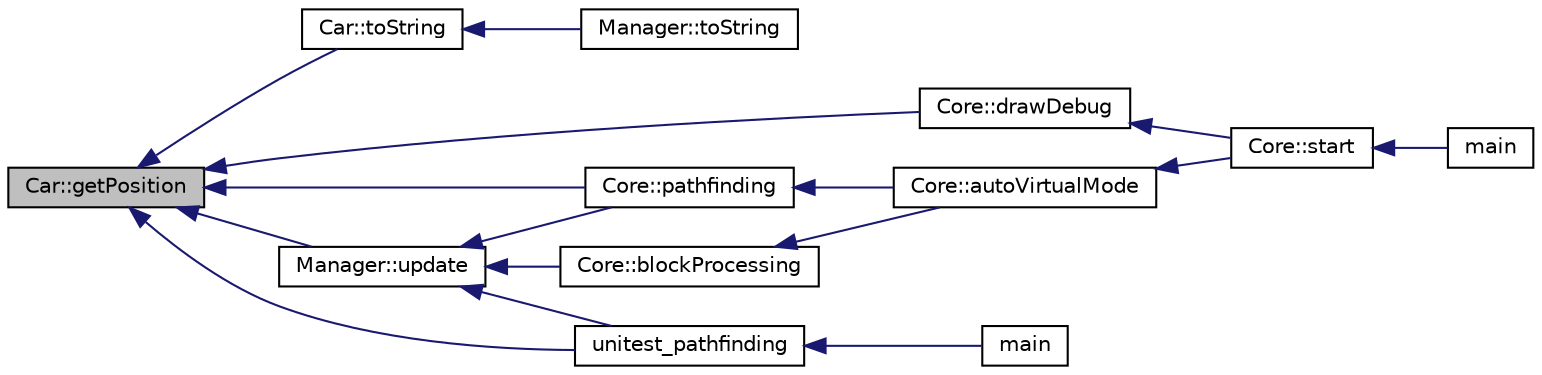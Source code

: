 digraph "Car::getPosition"
{
  edge [fontname="Helvetica",fontsize="10",labelfontname="Helvetica",labelfontsize="10"];
  node [fontname="Helvetica",fontsize="10",shape=record];
  rankdir="LR";
  Node1 [label="Car::getPosition",height=0.2,width=0.4,color="black", fillcolor="grey75", style="filled" fontcolor="black"];
  Node1 -> Node2 [dir="back",color="midnightblue",fontsize="10",style="solid",fontname="Helvetica"];
  Node2 [label="Car::toString",height=0.2,width=0.4,color="black", fillcolor="white", style="filled",URL="$class_car.html#afb39c5a80ff1977ee13cb1e5cdf2fecd"];
  Node2 -> Node3 [dir="back",color="midnightblue",fontsize="10",style="solid",fontname="Helvetica"];
  Node3 [label="Manager::toString",height=0.2,width=0.4,color="black", fillcolor="white", style="filled",URL="$class_manager.html#abfd21eccf46a73165312fb71293affc3"];
  Node1 -> Node4 [dir="back",color="midnightblue",fontsize="10",style="solid",fontname="Helvetica"];
  Node4 [label="Core::drawDebug",height=0.2,width=0.4,color="black", fillcolor="white", style="filled",URL="$class_core.html#ae03caf8d8abe9d4c3b875c6f6a5d40dd"];
  Node4 -> Node5 [dir="back",color="midnightblue",fontsize="10",style="solid",fontname="Helvetica"];
  Node5 [label="Core::start",height=0.2,width=0.4,color="black", fillcolor="white", style="filled",URL="$class_core.html#a722434c9873d07d6b26a74e40e08eb9c"];
  Node5 -> Node6 [dir="back",color="midnightblue",fontsize="10",style="solid",fontname="Helvetica"];
  Node6 [label="main",height=0.2,width=0.4,color="black", fillcolor="white", style="filled",URL="$main_8cpp.html#ae66f6b31b5ad750f1fe042a706a4e3d4"];
  Node1 -> Node7 [dir="back",color="midnightblue",fontsize="10",style="solid",fontname="Helvetica"];
  Node7 [label="Core::pathfinding",height=0.2,width=0.4,color="black", fillcolor="white", style="filled",URL="$class_core.html#a333060e38c961d6fbf4ba4d01a84e48b"];
  Node7 -> Node8 [dir="back",color="midnightblue",fontsize="10",style="solid",fontname="Helvetica"];
  Node8 [label="Core::autoVirtualMode",height=0.2,width=0.4,color="black", fillcolor="white", style="filled",URL="$class_core.html#a7fab8414125602f9f595143bb21d24c1"];
  Node8 -> Node5 [dir="back",color="midnightblue",fontsize="10",style="solid",fontname="Helvetica"];
  Node1 -> Node9 [dir="back",color="midnightblue",fontsize="10",style="solid",fontname="Helvetica"];
  Node9 [label="Manager::update",height=0.2,width=0.4,color="black", fillcolor="white", style="filled",URL="$class_manager.html#af43da42550bd9746c5ea61a6aeee80de"];
  Node9 -> Node10 [dir="back",color="midnightblue",fontsize="10",style="solid",fontname="Helvetica"];
  Node10 [label="Core::blockProcessing",height=0.2,width=0.4,color="black", fillcolor="white", style="filled",URL="$class_core.html#a8648fac82f0324cead88c8fa2731b286"];
  Node10 -> Node8 [dir="back",color="midnightblue",fontsize="10",style="solid",fontname="Helvetica"];
  Node9 -> Node7 [dir="back",color="midnightblue",fontsize="10",style="solid",fontname="Helvetica"];
  Node9 -> Node11 [dir="back",color="midnightblue",fontsize="10",style="solid",fontname="Helvetica"];
  Node11 [label="unitest_pathfinding",height=0.2,width=0.4,color="black", fillcolor="white", style="filled",URL="$unitest_8cpp.html#a8fe7cee2b1a0e3b6c36ff74b48615626"];
  Node11 -> Node12 [dir="back",color="midnightblue",fontsize="10",style="solid",fontname="Helvetica"];
  Node12 [label="main",height=0.2,width=0.4,color="black", fillcolor="white", style="filled",URL="$unitest_8cpp.html#a0ddf1224851353fc92bfbff6f499fa97"];
  Node1 -> Node11 [dir="back",color="midnightblue",fontsize="10",style="solid",fontname="Helvetica"];
}
